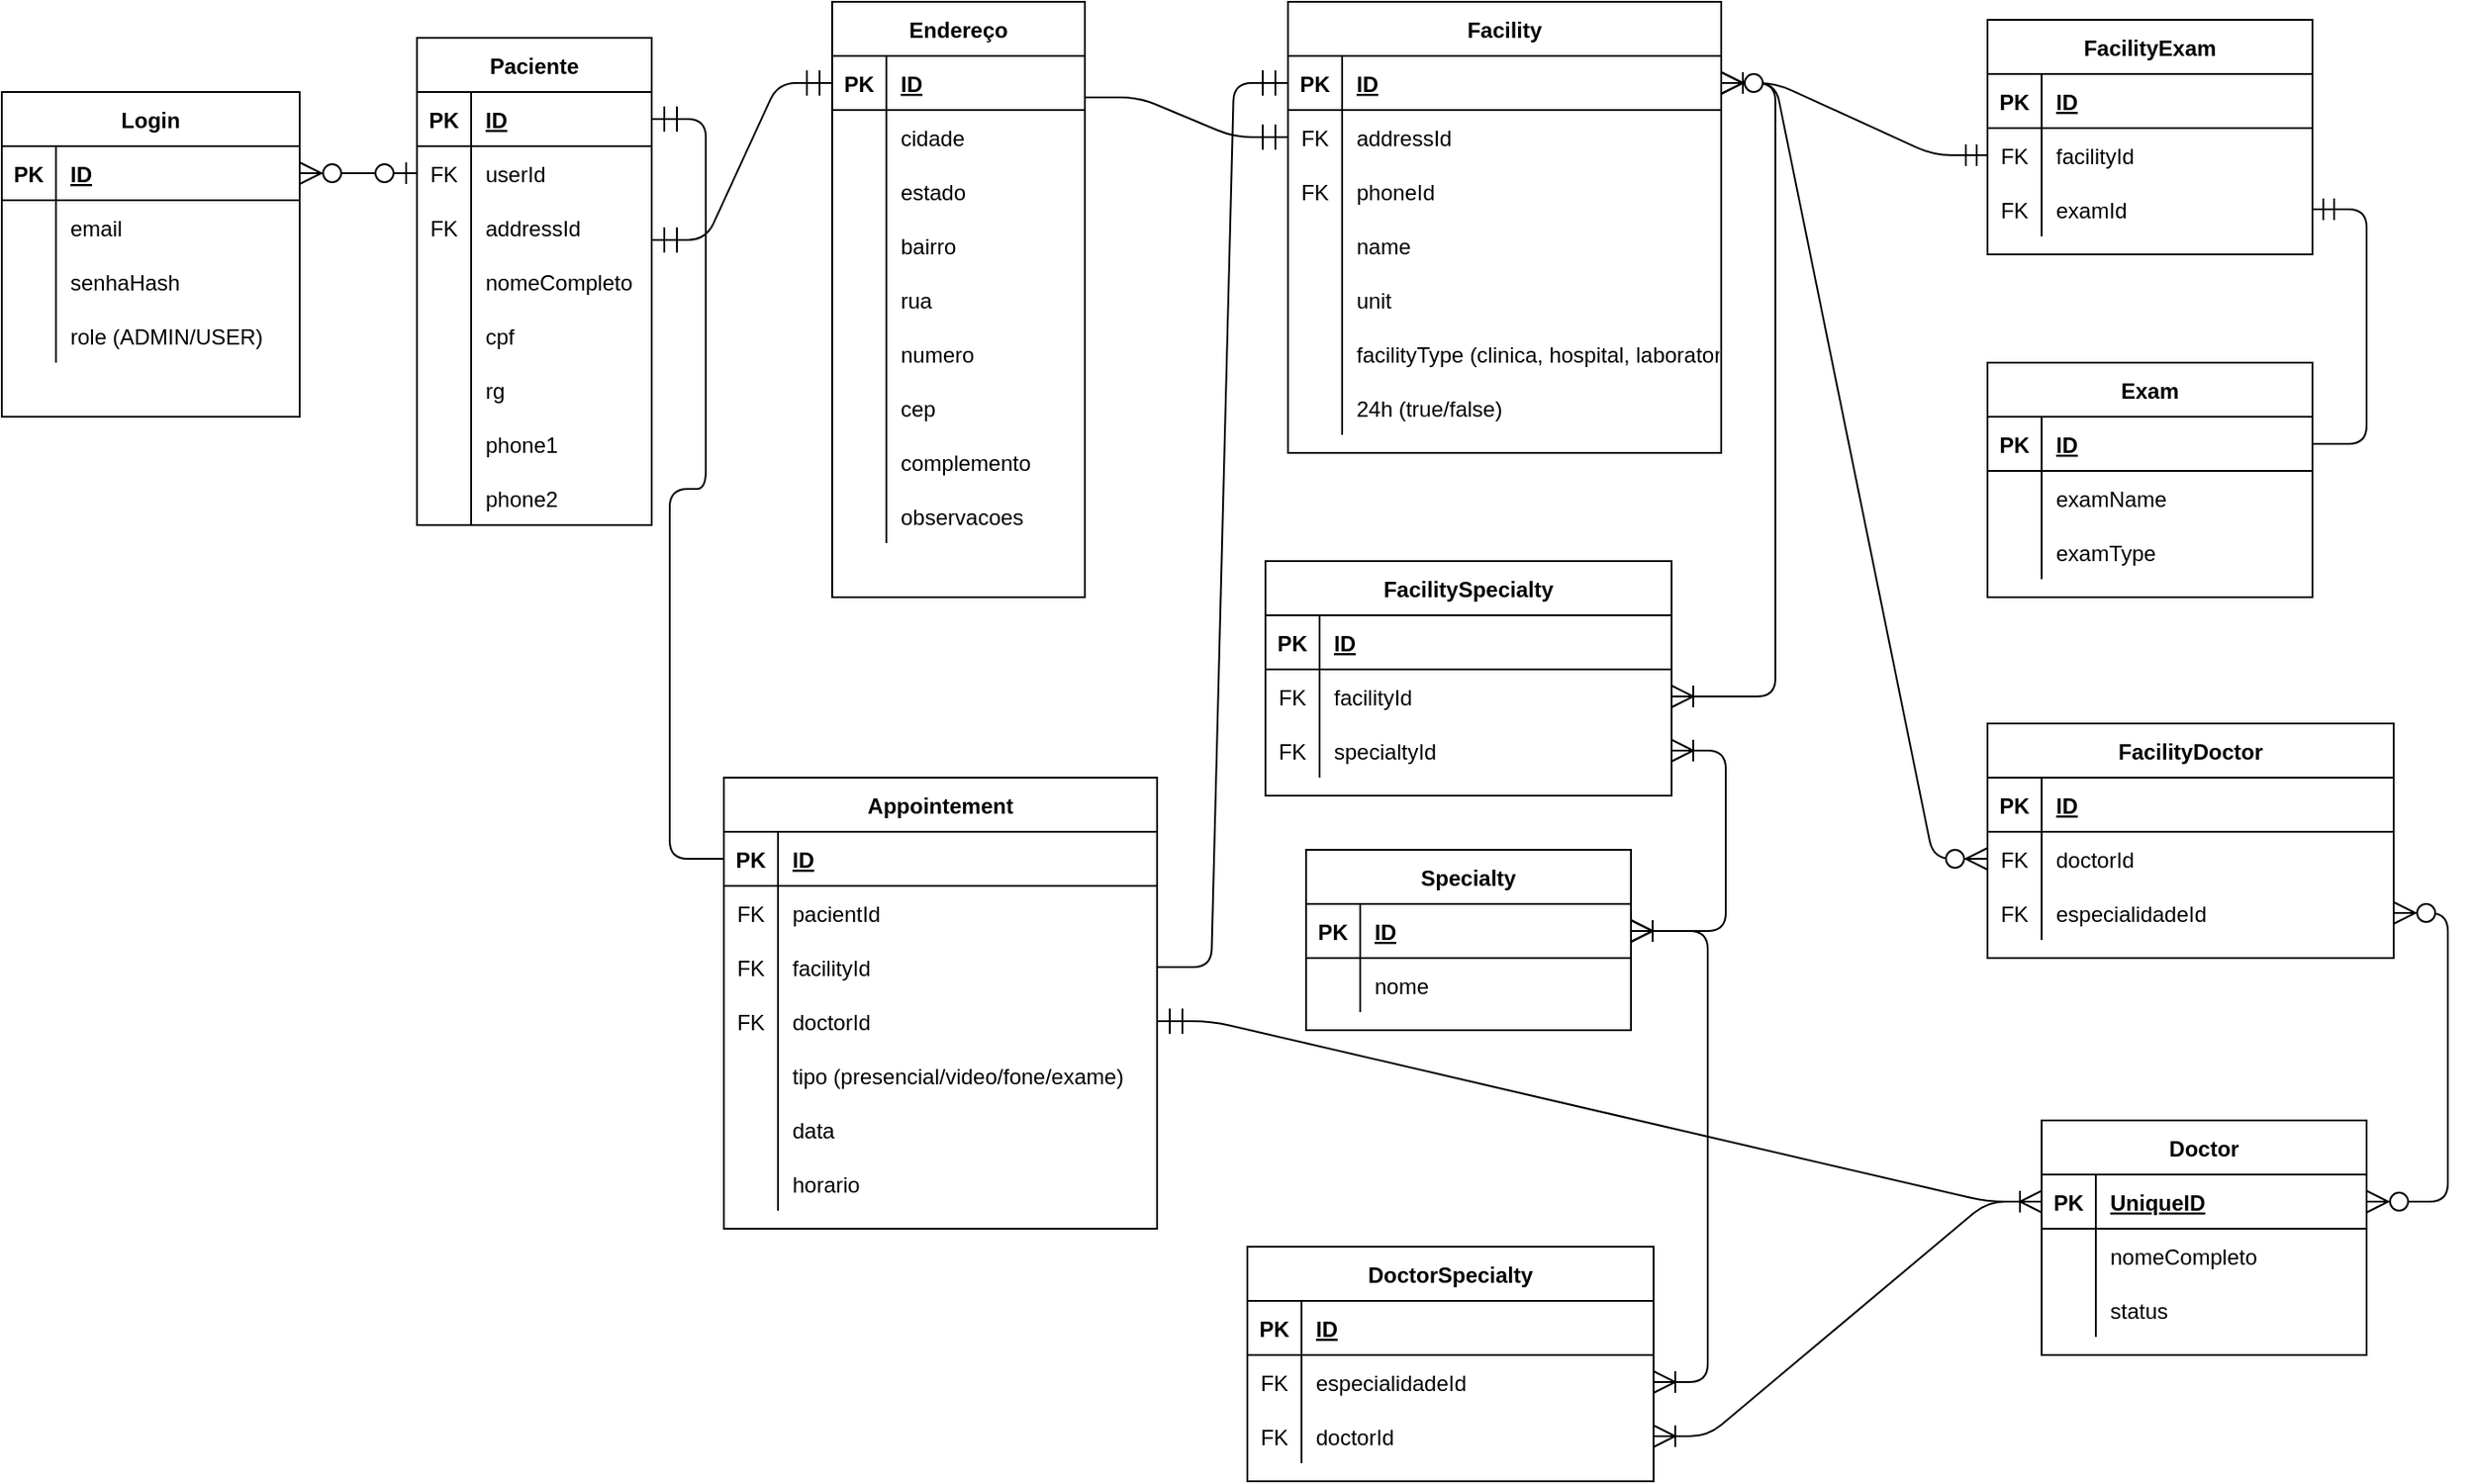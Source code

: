 <mxfile>
    <diagram id="YE4EzRtz5-PmEZP83TY7" name="Page-1">
        <mxGraphModel dx="2636" dy="1068" grid="1" gridSize="10" guides="1" tooltips="1" connect="1" arrows="1" fold="1" page="1" pageScale="1" pageWidth="1100" pageHeight="1700" math="0" shadow="0">
            <root>
                <mxCell id="0"/>
                <mxCell id="1" parent="0"/>
                <mxCell id="517" value="Paciente" style="shape=table;startSize=30;container=1;collapsible=1;childLayout=tableLayout;fixedRows=1;rowLines=0;fontStyle=1;align=center;resizeLast=1;" vertex="1" parent="1">
                    <mxGeometry x="-70" y="70" width="130" height="270" as="geometry"/>
                </mxCell>
                <mxCell id="518" value="" style="shape=partialRectangle;collapsible=0;dropTarget=0;pointerEvents=0;fillColor=none;top=0;left=0;bottom=1;right=0;points=[[0,0.5],[1,0.5]];portConstraint=eastwest;" vertex="1" parent="517">
                    <mxGeometry y="30" width="130" height="30" as="geometry"/>
                </mxCell>
                <mxCell id="519" value="PK" style="shape=partialRectangle;connectable=0;fillColor=none;top=0;left=0;bottom=0;right=0;fontStyle=1;overflow=hidden;" vertex="1" parent="518">
                    <mxGeometry width="30" height="30" as="geometry"/>
                </mxCell>
                <mxCell id="520" value="ID" style="shape=partialRectangle;connectable=0;fillColor=none;top=0;left=0;bottom=0;right=0;align=left;spacingLeft=6;fontStyle=5;overflow=hidden;" vertex="1" parent="518">
                    <mxGeometry x="30" width="100" height="30" as="geometry"/>
                </mxCell>
                <mxCell id="521" value="" style="shape=partialRectangle;collapsible=0;dropTarget=0;pointerEvents=0;fillColor=none;top=0;left=0;bottom=0;right=0;points=[[0,0.5],[1,0.5]];portConstraint=eastwest;" vertex="1" parent="517">
                    <mxGeometry y="60" width="130" height="30" as="geometry"/>
                </mxCell>
                <mxCell id="522" value="FK" style="shape=partialRectangle;connectable=0;fillColor=none;top=0;left=0;bottom=0;right=0;editable=1;overflow=hidden;" vertex="1" parent="521">
                    <mxGeometry width="30" height="30" as="geometry"/>
                </mxCell>
                <mxCell id="523" value="userId" style="shape=partialRectangle;connectable=0;fillColor=none;top=0;left=0;bottom=0;right=0;align=left;spacingLeft=6;overflow=hidden;" vertex="1" parent="521">
                    <mxGeometry x="30" width="100" height="30" as="geometry"/>
                </mxCell>
                <mxCell id="524" value="" style="shape=partialRectangle;collapsible=0;dropTarget=0;pointerEvents=0;fillColor=none;top=0;left=0;bottom=0;right=0;points=[[0,0.5],[1,0.5]];portConstraint=eastwest;" vertex="1" parent="517">
                    <mxGeometry y="90" width="130" height="30" as="geometry"/>
                </mxCell>
                <mxCell id="525" value="FK" style="shape=partialRectangle;connectable=0;fillColor=none;top=0;left=0;bottom=0;right=0;editable=1;overflow=hidden;" vertex="1" parent="524">
                    <mxGeometry width="30" height="30" as="geometry"/>
                </mxCell>
                <mxCell id="526" value="addressId" style="shape=partialRectangle;connectable=0;fillColor=none;top=0;left=0;bottom=0;right=0;align=left;spacingLeft=6;overflow=hidden;" vertex="1" parent="524">
                    <mxGeometry x="30" width="100" height="30" as="geometry"/>
                </mxCell>
                <mxCell id="527" value="" style="shape=partialRectangle;collapsible=0;dropTarget=0;pointerEvents=0;fillColor=none;top=0;left=0;bottom=0;right=0;points=[[0,0.5],[1,0.5]];portConstraint=eastwest;" vertex="1" parent="517">
                    <mxGeometry y="120" width="130" height="30" as="geometry"/>
                </mxCell>
                <mxCell id="528" value="" style="shape=partialRectangle;connectable=0;fillColor=none;top=0;left=0;bottom=0;right=0;editable=1;overflow=hidden;" vertex="1" parent="527">
                    <mxGeometry width="30" height="30" as="geometry"/>
                </mxCell>
                <mxCell id="529" value="nomeCompleto" style="shape=partialRectangle;connectable=0;fillColor=none;top=0;left=0;bottom=0;right=0;align=left;spacingLeft=6;overflow=hidden;" vertex="1" parent="527">
                    <mxGeometry x="30" width="100" height="30" as="geometry"/>
                </mxCell>
                <mxCell id="530" value="" style="shape=partialRectangle;collapsible=0;dropTarget=0;pointerEvents=0;fillColor=none;top=0;left=0;bottom=0;right=0;points=[[0,0.5],[1,0.5]];portConstraint=eastwest;" vertex="1" parent="517">
                    <mxGeometry y="150" width="130" height="30" as="geometry"/>
                </mxCell>
                <mxCell id="531" value="" style="shape=partialRectangle;connectable=0;fillColor=none;top=0;left=0;bottom=0;right=0;editable=1;overflow=hidden;" vertex="1" parent="530">
                    <mxGeometry width="30" height="30" as="geometry"/>
                </mxCell>
                <mxCell id="532" value="cpf" style="shape=partialRectangle;connectable=0;fillColor=none;top=0;left=0;bottom=0;right=0;align=left;spacingLeft=6;overflow=hidden;" vertex="1" parent="530">
                    <mxGeometry x="30" width="100" height="30" as="geometry"/>
                </mxCell>
                <mxCell id="533" value="" style="shape=partialRectangle;collapsible=0;dropTarget=0;pointerEvents=0;fillColor=none;top=0;left=0;bottom=0;right=0;points=[[0,0.5],[1,0.5]];portConstraint=eastwest;" vertex="1" parent="517">
                    <mxGeometry y="180" width="130" height="30" as="geometry"/>
                </mxCell>
                <mxCell id="534" value="" style="shape=partialRectangle;connectable=0;fillColor=none;top=0;left=0;bottom=0;right=0;editable=1;overflow=hidden;" vertex="1" parent="533">
                    <mxGeometry width="30" height="30" as="geometry"/>
                </mxCell>
                <mxCell id="535" value="rg" style="shape=partialRectangle;connectable=0;fillColor=none;top=0;left=0;bottom=0;right=0;align=left;spacingLeft=6;overflow=hidden;" vertex="1" parent="533">
                    <mxGeometry x="30" width="100" height="30" as="geometry"/>
                </mxCell>
                <mxCell id="536" value="" style="shape=partialRectangle;collapsible=0;dropTarget=0;pointerEvents=0;fillColor=none;top=0;left=0;bottom=0;right=0;points=[[0,0.5],[1,0.5]];portConstraint=eastwest;" vertex="1" parent="517">
                    <mxGeometry y="210" width="130" height="30" as="geometry"/>
                </mxCell>
                <mxCell id="537" value="" style="shape=partialRectangle;connectable=0;fillColor=none;top=0;left=0;bottom=0;right=0;editable=1;overflow=hidden;" vertex="1" parent="536">
                    <mxGeometry width="30" height="30" as="geometry"/>
                </mxCell>
                <mxCell id="538" value="phone1" style="shape=partialRectangle;connectable=0;fillColor=none;top=0;left=0;bottom=0;right=0;align=left;spacingLeft=6;overflow=hidden;" vertex="1" parent="536">
                    <mxGeometry x="30" width="100" height="30" as="geometry"/>
                </mxCell>
                <mxCell id="539" value="" style="shape=partialRectangle;collapsible=0;dropTarget=0;pointerEvents=0;fillColor=none;top=0;left=0;bottom=0;right=0;points=[[0,0.5],[1,0.5]];portConstraint=eastwest;" vertex="1" parent="517">
                    <mxGeometry y="240" width="130" height="30" as="geometry"/>
                </mxCell>
                <mxCell id="540" value="" style="shape=partialRectangle;connectable=0;fillColor=none;top=0;left=0;bottom=0;right=0;editable=1;overflow=hidden;" vertex="1" parent="539">
                    <mxGeometry width="30" height="30" as="geometry"/>
                </mxCell>
                <mxCell id="541" value="phone2" style="shape=partialRectangle;connectable=0;fillColor=none;top=0;left=0;bottom=0;right=0;align=left;spacingLeft=6;overflow=hidden;" vertex="1" parent="539">
                    <mxGeometry x="30" width="100" height="30" as="geometry"/>
                </mxCell>
                <mxCell id="542" value="Doctor" style="shape=table;startSize=30;container=1;collapsible=1;childLayout=tableLayout;fixedRows=1;rowLines=0;fontStyle=1;align=center;resizeLast=1;" vertex="1" parent="1">
                    <mxGeometry x="830" y="670" width="180" height="130" as="geometry"/>
                </mxCell>
                <mxCell id="543" value="" style="shape=partialRectangle;collapsible=0;dropTarget=0;pointerEvents=0;fillColor=none;top=0;left=0;bottom=1;right=0;points=[[0,0.5],[1,0.5]];portConstraint=eastwest;" vertex="1" parent="542">
                    <mxGeometry y="30" width="180" height="30" as="geometry"/>
                </mxCell>
                <mxCell id="544" value="PK" style="shape=partialRectangle;connectable=0;fillColor=none;top=0;left=0;bottom=0;right=0;fontStyle=1;overflow=hidden;" vertex="1" parent="543">
                    <mxGeometry width="30" height="30" as="geometry"/>
                </mxCell>
                <mxCell id="545" value="UniqueID" style="shape=partialRectangle;connectable=0;fillColor=none;top=0;left=0;bottom=0;right=0;align=left;spacingLeft=6;fontStyle=5;overflow=hidden;" vertex="1" parent="543">
                    <mxGeometry x="30" width="150" height="30" as="geometry"/>
                </mxCell>
                <mxCell id="546" value="" style="shape=partialRectangle;collapsible=0;dropTarget=0;pointerEvents=0;fillColor=none;top=0;left=0;bottom=0;right=0;points=[[0,0.5],[1,0.5]];portConstraint=eastwest;" vertex="1" parent="542">
                    <mxGeometry y="60" width="180" height="30" as="geometry"/>
                </mxCell>
                <mxCell id="547" value="" style="shape=partialRectangle;connectable=0;fillColor=none;top=0;left=0;bottom=0;right=0;editable=1;overflow=hidden;" vertex="1" parent="546">
                    <mxGeometry width="30" height="30" as="geometry"/>
                </mxCell>
                <mxCell id="548" value="nomeCompleto" style="shape=partialRectangle;connectable=0;fillColor=none;top=0;left=0;bottom=0;right=0;align=left;spacingLeft=6;overflow=hidden;" vertex="1" parent="546">
                    <mxGeometry x="30" width="150" height="30" as="geometry"/>
                </mxCell>
                <mxCell id="549" value="" style="shape=partialRectangle;collapsible=0;dropTarget=0;pointerEvents=0;fillColor=none;top=0;left=0;bottom=0;right=0;points=[[0,0.5],[1,0.5]];portConstraint=eastwest;" vertex="1" parent="542">
                    <mxGeometry y="90" width="180" height="30" as="geometry"/>
                </mxCell>
                <mxCell id="550" value="" style="shape=partialRectangle;connectable=0;fillColor=none;top=0;left=0;bottom=0;right=0;editable=1;overflow=hidden;" vertex="1" parent="549">
                    <mxGeometry width="30" height="30" as="geometry"/>
                </mxCell>
                <mxCell id="551" value="status" style="shape=partialRectangle;connectable=0;fillColor=none;top=0;left=0;bottom=0;right=0;align=left;spacingLeft=6;overflow=hidden;" vertex="1" parent="549">
                    <mxGeometry x="30" width="150" height="30" as="geometry"/>
                </mxCell>
                <mxCell id="552" value="Endereço" style="shape=table;startSize=30;container=1;collapsible=1;childLayout=tableLayout;fixedRows=1;rowLines=0;fontStyle=1;align=center;resizeLast=1;" vertex="1" parent="1">
                    <mxGeometry x="160" y="50" width="140" height="330" as="geometry"/>
                </mxCell>
                <mxCell id="553" value="" style="shape=partialRectangle;collapsible=0;dropTarget=0;pointerEvents=0;fillColor=none;top=0;left=0;bottom=1;right=0;points=[[0,0.5],[1,0.5]];portConstraint=eastwest;" vertex="1" parent="552">
                    <mxGeometry y="30" width="140" height="30" as="geometry"/>
                </mxCell>
                <mxCell id="554" value="PK" style="shape=partialRectangle;connectable=0;fillColor=none;top=0;left=0;bottom=0;right=0;fontStyle=1;overflow=hidden;" vertex="1" parent="553">
                    <mxGeometry width="30" height="30" as="geometry"/>
                </mxCell>
                <mxCell id="555" value="ID" style="shape=partialRectangle;connectable=0;fillColor=none;top=0;left=0;bottom=0;right=0;align=left;spacingLeft=6;fontStyle=5;overflow=hidden;" vertex="1" parent="553">
                    <mxGeometry x="30" width="110" height="30" as="geometry"/>
                </mxCell>
                <mxCell id="556" value="" style="shape=partialRectangle;collapsible=0;dropTarget=0;pointerEvents=0;fillColor=none;top=0;left=0;bottom=0;right=0;points=[[0,0.5],[1,0.5]];portConstraint=eastwest;" vertex="1" parent="552">
                    <mxGeometry y="60" width="140" height="30" as="geometry"/>
                </mxCell>
                <mxCell id="557" value="" style="shape=partialRectangle;connectable=0;fillColor=none;top=0;left=0;bottom=0;right=0;editable=1;overflow=hidden;" vertex="1" parent="556">
                    <mxGeometry width="30" height="30" as="geometry"/>
                </mxCell>
                <mxCell id="558" value="cidade" style="shape=partialRectangle;connectable=0;fillColor=none;top=0;left=0;bottom=0;right=0;align=left;spacingLeft=6;overflow=hidden;" vertex="1" parent="556">
                    <mxGeometry x="30" width="110" height="30" as="geometry"/>
                </mxCell>
                <mxCell id="559" value="" style="shape=partialRectangle;collapsible=0;dropTarget=0;pointerEvents=0;fillColor=none;top=0;left=0;bottom=0;right=0;points=[[0,0.5],[1,0.5]];portConstraint=eastwest;" vertex="1" parent="552">
                    <mxGeometry y="90" width="140" height="30" as="geometry"/>
                </mxCell>
                <mxCell id="560" value="" style="shape=partialRectangle;connectable=0;fillColor=none;top=0;left=0;bottom=0;right=0;editable=1;overflow=hidden;" vertex="1" parent="559">
                    <mxGeometry width="30" height="30" as="geometry"/>
                </mxCell>
                <mxCell id="561" value="estado" style="shape=partialRectangle;connectable=0;fillColor=none;top=0;left=0;bottom=0;right=0;align=left;spacingLeft=6;overflow=hidden;" vertex="1" parent="559">
                    <mxGeometry x="30" width="110" height="30" as="geometry"/>
                </mxCell>
                <mxCell id="562" value="" style="shape=partialRectangle;collapsible=0;dropTarget=0;pointerEvents=0;fillColor=none;top=0;left=0;bottom=0;right=0;points=[[0,0.5],[1,0.5]];portConstraint=eastwest;" vertex="1" parent="552">
                    <mxGeometry y="120" width="140" height="30" as="geometry"/>
                </mxCell>
                <mxCell id="563" value="" style="shape=partialRectangle;connectable=0;fillColor=none;top=0;left=0;bottom=0;right=0;editable=1;overflow=hidden;" vertex="1" parent="562">
                    <mxGeometry width="30" height="30" as="geometry"/>
                </mxCell>
                <mxCell id="564" value="bairro" style="shape=partialRectangle;connectable=0;fillColor=none;top=0;left=0;bottom=0;right=0;align=left;spacingLeft=6;overflow=hidden;" vertex="1" parent="562">
                    <mxGeometry x="30" width="110" height="30" as="geometry"/>
                </mxCell>
                <mxCell id="565" value="" style="shape=partialRectangle;collapsible=0;dropTarget=0;pointerEvents=0;fillColor=none;top=0;left=0;bottom=0;right=0;points=[[0,0.5],[1,0.5]];portConstraint=eastwest;" vertex="1" parent="552">
                    <mxGeometry y="150" width="140" height="30" as="geometry"/>
                </mxCell>
                <mxCell id="566" value="" style="shape=partialRectangle;connectable=0;fillColor=none;top=0;left=0;bottom=0;right=0;editable=1;overflow=hidden;" vertex="1" parent="565">
                    <mxGeometry width="30" height="30" as="geometry"/>
                </mxCell>
                <mxCell id="567" value="rua" style="shape=partialRectangle;connectable=0;fillColor=none;top=0;left=0;bottom=0;right=0;align=left;spacingLeft=6;overflow=hidden;" vertex="1" parent="565">
                    <mxGeometry x="30" width="110" height="30" as="geometry"/>
                </mxCell>
                <mxCell id="568" value="" style="shape=partialRectangle;collapsible=0;dropTarget=0;pointerEvents=0;fillColor=none;top=0;left=0;bottom=0;right=0;points=[[0,0.5],[1,0.5]];portConstraint=eastwest;" vertex="1" parent="552">
                    <mxGeometry y="180" width="140" height="30" as="geometry"/>
                </mxCell>
                <mxCell id="569" value="" style="shape=partialRectangle;connectable=0;fillColor=none;top=0;left=0;bottom=0;right=0;editable=1;overflow=hidden;" vertex="1" parent="568">
                    <mxGeometry width="30" height="30" as="geometry"/>
                </mxCell>
                <mxCell id="570" value="numero" style="shape=partialRectangle;connectable=0;fillColor=none;top=0;left=0;bottom=0;right=0;align=left;spacingLeft=6;overflow=hidden;" vertex="1" parent="568">
                    <mxGeometry x="30" width="110" height="30" as="geometry"/>
                </mxCell>
                <mxCell id="571" value="" style="shape=partialRectangle;collapsible=0;dropTarget=0;pointerEvents=0;fillColor=none;top=0;left=0;bottom=0;right=0;points=[[0,0.5],[1,0.5]];portConstraint=eastwest;" vertex="1" parent="552">
                    <mxGeometry y="210" width="140" height="30" as="geometry"/>
                </mxCell>
                <mxCell id="572" value="" style="shape=partialRectangle;connectable=0;fillColor=none;top=0;left=0;bottom=0;right=0;editable=1;overflow=hidden;" vertex="1" parent="571">
                    <mxGeometry width="30" height="30" as="geometry"/>
                </mxCell>
                <mxCell id="573" value="cep" style="shape=partialRectangle;connectable=0;fillColor=none;top=0;left=0;bottom=0;right=0;align=left;spacingLeft=6;overflow=hidden;" vertex="1" parent="571">
                    <mxGeometry x="30" width="110" height="30" as="geometry"/>
                </mxCell>
                <mxCell id="574" value="" style="shape=partialRectangle;collapsible=0;dropTarget=0;pointerEvents=0;fillColor=none;top=0;left=0;bottom=0;right=0;points=[[0,0.5],[1,0.5]];portConstraint=eastwest;" vertex="1" parent="552">
                    <mxGeometry y="240" width="140" height="30" as="geometry"/>
                </mxCell>
                <mxCell id="575" value="" style="shape=partialRectangle;connectable=0;fillColor=none;top=0;left=0;bottom=0;right=0;editable=1;overflow=hidden;" vertex="1" parent="574">
                    <mxGeometry width="30" height="30" as="geometry"/>
                </mxCell>
                <mxCell id="576" value="complemento" style="shape=partialRectangle;connectable=0;fillColor=none;top=0;left=0;bottom=0;right=0;align=left;spacingLeft=6;overflow=hidden;" vertex="1" parent="574">
                    <mxGeometry x="30" width="110" height="30" as="geometry"/>
                </mxCell>
                <mxCell id="577" value="" style="shape=partialRectangle;collapsible=0;dropTarget=0;pointerEvents=0;fillColor=none;top=0;left=0;bottom=0;right=0;points=[[0,0.5],[1,0.5]];portConstraint=eastwest;" vertex="1" parent="552">
                    <mxGeometry y="270" width="140" height="30" as="geometry"/>
                </mxCell>
                <mxCell id="578" value="" style="shape=partialRectangle;connectable=0;fillColor=none;top=0;left=0;bottom=0;right=0;editable=1;overflow=hidden;" vertex="1" parent="577">
                    <mxGeometry width="30" height="30" as="geometry"/>
                </mxCell>
                <mxCell id="579" value="observacoes" style="shape=partialRectangle;connectable=0;fillColor=none;top=0;left=0;bottom=0;right=0;align=left;spacingLeft=6;overflow=hidden;" vertex="1" parent="577">
                    <mxGeometry x="30" width="110" height="30" as="geometry"/>
                </mxCell>
                <mxCell id="580" value="" style="edgeStyle=entityRelationEdgeStyle;fontSize=12;html=1;endArrow=ERmandOne;startArrow=ERmandOne;jumpSize=8;strokeWidth=1;endSize=12;startSize=12;entryX=0;entryY=0.5;entryDx=0;entryDy=0;exitX=1;exitY=0.733;exitDx=0;exitDy=0;exitPerimeter=0;" edge="1" parent="1" source="524" target="553">
                    <mxGeometry width="100" height="100" relative="1" as="geometry">
                        <mxPoint x="175" y="395" as="sourcePoint"/>
                        <mxPoint x="280.12" y="131.66" as="targetPoint"/>
                    </mxGeometry>
                </mxCell>
                <mxCell id="581" value="Specialty" style="shape=table;startSize=30;container=1;collapsible=1;childLayout=tableLayout;fixedRows=1;rowLines=0;fontStyle=1;align=center;resizeLast=1;" vertex="1" parent="1">
                    <mxGeometry x="422.5" y="520" width="180" height="100" as="geometry"/>
                </mxCell>
                <mxCell id="582" value="" style="shape=partialRectangle;collapsible=0;dropTarget=0;pointerEvents=0;fillColor=none;top=0;left=0;bottom=1;right=0;points=[[0,0.5],[1,0.5]];portConstraint=eastwest;" vertex="1" parent="581">
                    <mxGeometry y="30" width="180" height="30" as="geometry"/>
                </mxCell>
                <mxCell id="583" value="PK" style="shape=partialRectangle;connectable=0;fillColor=none;top=0;left=0;bottom=0;right=0;fontStyle=1;overflow=hidden;" vertex="1" parent="582">
                    <mxGeometry width="30" height="30" as="geometry"/>
                </mxCell>
                <mxCell id="584" value="ID" style="shape=partialRectangle;connectable=0;fillColor=none;top=0;left=0;bottom=0;right=0;align=left;spacingLeft=6;fontStyle=5;overflow=hidden;" vertex="1" parent="582">
                    <mxGeometry x="30" width="150" height="30" as="geometry"/>
                </mxCell>
                <mxCell id="585" value="" style="shape=partialRectangle;collapsible=0;dropTarget=0;pointerEvents=0;fillColor=none;top=0;left=0;bottom=0;right=0;points=[[0,0.5],[1,0.5]];portConstraint=eastwest;" vertex="1" parent="581">
                    <mxGeometry y="60" width="180" height="30" as="geometry"/>
                </mxCell>
                <mxCell id="586" value="" style="shape=partialRectangle;connectable=0;fillColor=none;top=0;left=0;bottom=0;right=0;editable=1;overflow=hidden;" vertex="1" parent="585">
                    <mxGeometry width="30" height="30" as="geometry"/>
                </mxCell>
                <mxCell id="587" value="nome" style="shape=partialRectangle;connectable=0;fillColor=none;top=0;left=0;bottom=0;right=0;align=left;spacingLeft=6;overflow=hidden;" vertex="1" parent="585">
                    <mxGeometry x="30" width="150" height="30" as="geometry"/>
                </mxCell>
                <mxCell id="588" value="Facility" style="shape=table;startSize=30;container=1;collapsible=1;childLayout=tableLayout;fixedRows=1;rowLines=0;fontStyle=1;align=center;resizeLast=1;" vertex="1" parent="1">
                    <mxGeometry x="412.5" y="50" width="240" height="250" as="geometry"/>
                </mxCell>
                <mxCell id="589" value="" style="shape=partialRectangle;collapsible=0;dropTarget=0;pointerEvents=0;fillColor=none;top=0;left=0;bottom=1;right=0;points=[[0,0.5],[1,0.5]];portConstraint=eastwest;" vertex="1" parent="588">
                    <mxGeometry y="30" width="240" height="30" as="geometry"/>
                </mxCell>
                <mxCell id="590" value="PK" style="shape=partialRectangle;connectable=0;fillColor=none;top=0;left=0;bottom=0;right=0;fontStyle=1;overflow=hidden;" vertex="1" parent="589">
                    <mxGeometry width="30" height="30" as="geometry"/>
                </mxCell>
                <mxCell id="591" value="ID" style="shape=partialRectangle;connectable=0;fillColor=none;top=0;left=0;bottom=0;right=0;align=left;spacingLeft=6;fontStyle=5;overflow=hidden;" vertex="1" parent="589">
                    <mxGeometry x="30" width="210" height="30" as="geometry"/>
                </mxCell>
                <mxCell id="592" value="" style="shape=partialRectangle;collapsible=0;dropTarget=0;pointerEvents=0;fillColor=none;top=0;left=0;bottom=0;right=0;points=[[0,0.5],[1,0.5]];portConstraint=eastwest;" vertex="1" parent="588">
                    <mxGeometry y="60" width="240" height="30" as="geometry"/>
                </mxCell>
                <mxCell id="593" value="FK" style="shape=partialRectangle;connectable=0;fillColor=none;top=0;left=0;bottom=0;right=0;editable=1;overflow=hidden;" vertex="1" parent="592">
                    <mxGeometry width="30" height="30" as="geometry"/>
                </mxCell>
                <mxCell id="594" value="addressId" style="shape=partialRectangle;connectable=0;fillColor=none;top=0;left=0;bottom=0;right=0;align=left;spacingLeft=6;overflow=hidden;" vertex="1" parent="592">
                    <mxGeometry x="30" width="210" height="30" as="geometry"/>
                </mxCell>
                <mxCell id="595" value="" style="shape=partialRectangle;collapsible=0;dropTarget=0;pointerEvents=0;fillColor=none;top=0;left=0;bottom=0;right=0;points=[[0,0.5],[1,0.5]];portConstraint=eastwest;" vertex="1" parent="588">
                    <mxGeometry y="90" width="240" height="30" as="geometry"/>
                </mxCell>
                <mxCell id="596" value="FK" style="shape=partialRectangle;connectable=0;fillColor=none;top=0;left=0;bottom=0;right=0;editable=1;overflow=hidden;" vertex="1" parent="595">
                    <mxGeometry width="30" height="30" as="geometry"/>
                </mxCell>
                <mxCell id="597" value="phoneId" style="shape=partialRectangle;connectable=0;fillColor=none;top=0;left=0;bottom=0;right=0;align=left;spacingLeft=6;overflow=hidden;" vertex="1" parent="595">
                    <mxGeometry x="30" width="210" height="30" as="geometry"/>
                </mxCell>
                <mxCell id="598" value="" style="shape=partialRectangle;collapsible=0;dropTarget=0;pointerEvents=0;fillColor=none;top=0;left=0;bottom=0;right=0;points=[[0,0.5],[1,0.5]];portConstraint=eastwest;" vertex="1" parent="588">
                    <mxGeometry y="120" width="240" height="30" as="geometry"/>
                </mxCell>
                <mxCell id="599" value="" style="shape=partialRectangle;connectable=0;fillColor=none;top=0;left=0;bottom=0;right=0;editable=1;overflow=hidden;" vertex="1" parent="598">
                    <mxGeometry width="30" height="30" as="geometry"/>
                </mxCell>
                <mxCell id="600" value="name" style="shape=partialRectangle;connectable=0;fillColor=none;top=0;left=0;bottom=0;right=0;align=left;spacingLeft=6;overflow=hidden;" vertex="1" parent="598">
                    <mxGeometry x="30" width="210" height="30" as="geometry"/>
                </mxCell>
                <mxCell id="601" value="" style="shape=partialRectangle;collapsible=0;dropTarget=0;pointerEvents=0;fillColor=none;top=0;left=0;bottom=0;right=0;points=[[0,0.5],[1,0.5]];portConstraint=eastwest;" vertex="1" parent="588">
                    <mxGeometry y="150" width="240" height="30" as="geometry"/>
                </mxCell>
                <mxCell id="602" value="" style="shape=partialRectangle;connectable=0;fillColor=none;top=0;left=0;bottom=0;right=0;editable=1;overflow=hidden;" vertex="1" parent="601">
                    <mxGeometry width="30" height="30" as="geometry"/>
                </mxCell>
                <mxCell id="603" value="unit" style="shape=partialRectangle;connectable=0;fillColor=none;top=0;left=0;bottom=0;right=0;align=left;spacingLeft=6;overflow=hidden;" vertex="1" parent="601">
                    <mxGeometry x="30" width="210" height="30" as="geometry"/>
                </mxCell>
                <mxCell id="604" value="" style="shape=partialRectangle;collapsible=0;dropTarget=0;pointerEvents=0;fillColor=none;top=0;left=0;bottom=0;right=0;points=[[0,0.5],[1,0.5]];portConstraint=eastwest;" vertex="1" parent="588">
                    <mxGeometry y="180" width="240" height="30" as="geometry"/>
                </mxCell>
                <mxCell id="605" value="" style="shape=partialRectangle;connectable=0;fillColor=none;top=0;left=0;bottom=0;right=0;editable=1;overflow=hidden;" vertex="1" parent="604">
                    <mxGeometry width="30" height="30" as="geometry"/>
                </mxCell>
                <mxCell id="606" value="facilityType (clinica, hospital, laboratorio)" style="shape=partialRectangle;connectable=0;fillColor=none;top=0;left=0;bottom=0;right=0;align=left;spacingLeft=6;overflow=hidden;" vertex="1" parent="604">
                    <mxGeometry x="30" width="210" height="30" as="geometry"/>
                </mxCell>
                <mxCell id="607" value="" style="shape=partialRectangle;collapsible=0;dropTarget=0;pointerEvents=0;fillColor=none;top=0;left=0;bottom=0;right=0;points=[[0,0.5],[1,0.5]];portConstraint=eastwest;" vertex="1" parent="588">
                    <mxGeometry y="210" width="240" height="30" as="geometry"/>
                </mxCell>
                <mxCell id="608" value="" style="shape=partialRectangle;connectable=0;fillColor=none;top=0;left=0;bottom=0;right=0;editable=1;overflow=hidden;" vertex="1" parent="607">
                    <mxGeometry width="30" height="30" as="geometry"/>
                </mxCell>
                <mxCell id="609" value="24h (true/false)" style="shape=partialRectangle;connectable=0;fillColor=none;top=0;left=0;bottom=0;right=0;align=left;spacingLeft=6;overflow=hidden;" vertex="1" parent="607">
                    <mxGeometry x="30" width="210" height="30" as="geometry"/>
                </mxCell>
                <mxCell id="610" value="Appointement" style="shape=table;startSize=30;container=1;collapsible=1;childLayout=tableLayout;fixedRows=1;rowLines=0;fontStyle=1;align=center;resizeLast=1;" vertex="1" parent="1">
                    <mxGeometry x="100" y="480" width="240" height="250" as="geometry"/>
                </mxCell>
                <mxCell id="611" value="" style="shape=partialRectangle;collapsible=0;dropTarget=0;pointerEvents=0;fillColor=none;top=0;left=0;bottom=1;right=0;points=[[0,0.5],[1,0.5]];portConstraint=eastwest;" vertex="1" parent="610">
                    <mxGeometry y="30" width="240" height="30" as="geometry"/>
                </mxCell>
                <mxCell id="612" value="PK" style="shape=partialRectangle;connectable=0;fillColor=none;top=0;left=0;bottom=0;right=0;fontStyle=1;overflow=hidden;" vertex="1" parent="611">
                    <mxGeometry width="30" height="30" as="geometry"/>
                </mxCell>
                <mxCell id="613" value="ID" style="shape=partialRectangle;connectable=0;fillColor=none;top=0;left=0;bottom=0;right=0;align=left;spacingLeft=6;fontStyle=5;overflow=hidden;" vertex="1" parent="611">
                    <mxGeometry x="30" width="210" height="30" as="geometry"/>
                </mxCell>
                <mxCell id="614" value="" style="shape=partialRectangle;collapsible=0;dropTarget=0;pointerEvents=0;fillColor=none;top=0;left=0;bottom=0;right=0;points=[[0,0.5],[1,0.5]];portConstraint=eastwest;" vertex="1" parent="610">
                    <mxGeometry y="60" width="240" height="30" as="geometry"/>
                </mxCell>
                <mxCell id="615" value="FK" style="shape=partialRectangle;connectable=0;fillColor=none;top=0;left=0;bottom=0;right=0;editable=1;overflow=hidden;" vertex="1" parent="614">
                    <mxGeometry width="30" height="30" as="geometry"/>
                </mxCell>
                <mxCell id="616" value="pacientId" style="shape=partialRectangle;connectable=0;fillColor=none;top=0;left=0;bottom=0;right=0;align=left;spacingLeft=6;overflow=hidden;" vertex="1" parent="614">
                    <mxGeometry x="30" width="210" height="30" as="geometry"/>
                </mxCell>
                <mxCell id="617" value="" style="shape=partialRectangle;collapsible=0;dropTarget=0;pointerEvents=0;fillColor=none;top=0;left=0;bottom=0;right=0;points=[[0,0.5],[1,0.5]];portConstraint=eastwest;" vertex="1" parent="610">
                    <mxGeometry y="90" width="240" height="30" as="geometry"/>
                </mxCell>
                <mxCell id="618" value="FK" style="shape=partialRectangle;connectable=0;fillColor=none;top=0;left=0;bottom=0;right=0;editable=1;overflow=hidden;" vertex="1" parent="617">
                    <mxGeometry width="30" height="30" as="geometry"/>
                </mxCell>
                <mxCell id="619" value="facilityId" style="shape=partialRectangle;connectable=0;fillColor=none;top=0;left=0;bottom=0;right=0;align=left;spacingLeft=6;overflow=hidden;" vertex="1" parent="617">
                    <mxGeometry x="30" width="210" height="30" as="geometry"/>
                </mxCell>
                <mxCell id="620" value="" style="shape=partialRectangle;collapsible=0;dropTarget=0;pointerEvents=0;fillColor=none;top=0;left=0;bottom=0;right=0;points=[[0,0.5],[1,0.5]];portConstraint=eastwest;" vertex="1" parent="610">
                    <mxGeometry y="120" width="240" height="30" as="geometry"/>
                </mxCell>
                <mxCell id="621" value="FK" style="shape=partialRectangle;connectable=0;fillColor=none;top=0;left=0;bottom=0;right=0;editable=1;overflow=hidden;" vertex="1" parent="620">
                    <mxGeometry width="30" height="30" as="geometry"/>
                </mxCell>
                <mxCell id="622" value="doctorId" style="shape=partialRectangle;connectable=0;fillColor=none;top=0;left=0;bottom=0;right=0;align=left;spacingLeft=6;overflow=hidden;" vertex="1" parent="620">
                    <mxGeometry x="30" width="210" height="30" as="geometry"/>
                </mxCell>
                <mxCell id="623" value="" style="shape=partialRectangle;collapsible=0;dropTarget=0;pointerEvents=0;fillColor=none;top=0;left=0;bottom=0;right=0;points=[[0,0.5],[1,0.5]];portConstraint=eastwest;" vertex="1" parent="610">
                    <mxGeometry y="150" width="240" height="30" as="geometry"/>
                </mxCell>
                <mxCell id="624" value="" style="shape=partialRectangle;connectable=0;fillColor=none;top=0;left=0;bottom=0;right=0;editable=1;overflow=hidden;" vertex="1" parent="623">
                    <mxGeometry width="30" height="30" as="geometry"/>
                </mxCell>
                <mxCell id="625" value="tipo (presencial/video/fone/exame)" style="shape=partialRectangle;connectable=0;fillColor=none;top=0;left=0;bottom=0;right=0;align=left;spacingLeft=6;overflow=hidden;" vertex="1" parent="623">
                    <mxGeometry x="30" width="210" height="30" as="geometry"/>
                </mxCell>
                <mxCell id="626" value="" style="shape=partialRectangle;collapsible=0;dropTarget=0;pointerEvents=0;fillColor=none;top=0;left=0;bottom=0;right=0;points=[[0,0.5],[1,0.5]];portConstraint=eastwest;" vertex="1" parent="610">
                    <mxGeometry y="180" width="240" height="30" as="geometry"/>
                </mxCell>
                <mxCell id="627" value="" style="shape=partialRectangle;connectable=0;fillColor=none;top=0;left=0;bottom=0;right=0;editable=1;overflow=hidden;" vertex="1" parent="626">
                    <mxGeometry width="30" height="30" as="geometry"/>
                </mxCell>
                <mxCell id="628" value="data" style="shape=partialRectangle;connectable=0;fillColor=none;top=0;left=0;bottom=0;right=0;align=left;spacingLeft=6;overflow=hidden;" vertex="1" parent="626">
                    <mxGeometry x="30" width="210" height="30" as="geometry"/>
                </mxCell>
                <mxCell id="629" value="" style="shape=partialRectangle;collapsible=0;dropTarget=0;pointerEvents=0;fillColor=none;top=0;left=0;bottom=0;right=0;points=[[0,0.5],[1,0.5]];portConstraint=eastwest;" vertex="1" parent="610">
                    <mxGeometry y="210" width="240" height="30" as="geometry"/>
                </mxCell>
                <mxCell id="630" value="" style="shape=partialRectangle;connectable=0;fillColor=none;top=0;left=0;bottom=0;right=0;editable=1;overflow=hidden;" vertex="1" parent="629">
                    <mxGeometry width="30" height="30" as="geometry"/>
                </mxCell>
                <mxCell id="631" value="horario" style="shape=partialRectangle;connectable=0;fillColor=none;top=0;left=0;bottom=0;right=0;align=left;spacingLeft=6;overflow=hidden;" vertex="1" parent="629">
                    <mxGeometry x="30" width="210" height="30" as="geometry"/>
                </mxCell>
                <mxCell id="632" value="" style="edgeStyle=entityRelationEdgeStyle;fontSize=12;html=1;endArrow=ERmandOne;startSize=12;endSize=12;strokeWidth=1;exitX=1;exitY=0.5;exitDx=0;exitDy=0;" edge="1" parent="1" source="617" target="589">
                    <mxGeometry width="100" height="100" relative="1" as="geometry">
                        <mxPoint x="350" y="610" as="sourcePoint"/>
                        <mxPoint x="610" y="450" as="targetPoint"/>
                    </mxGeometry>
                </mxCell>
                <mxCell id="633" value="" style="edgeStyle=entityRelationEdgeStyle;fontSize=12;html=1;endArrow=ERmandOne;startSize=12;endSize=12;strokeWidth=1;" edge="1" parent="1" source="611" target="518">
                    <mxGeometry width="100" height="100" relative="1" as="geometry">
                        <mxPoint x="-50" y="590" as="sourcePoint"/>
                        <mxPoint x="-60" y="115" as="targetPoint"/>
                    </mxGeometry>
                </mxCell>
                <mxCell id="634" value="" style="edgeStyle=entityRelationEdgeStyle;fontSize=12;html=1;endArrow=ERmandOne;startSize=12;endSize=12;strokeWidth=1;" edge="1" parent="1" source="543" target="620">
                    <mxGeometry width="100" height="100" relative="1" as="geometry">
                        <mxPoint x="150" y="850" as="sourcePoint"/>
                        <mxPoint x="90" y="400" as="targetPoint"/>
                    </mxGeometry>
                </mxCell>
                <mxCell id="635" value="Login" style="shape=table;startSize=30;container=1;collapsible=1;childLayout=tableLayout;fixedRows=1;rowLines=0;fontStyle=1;align=center;resizeLast=1;" vertex="1" parent="1">
                    <mxGeometry x="-300" y="100" width="165" height="180" as="geometry"/>
                </mxCell>
                <mxCell id="636" value="" style="shape=partialRectangle;collapsible=0;dropTarget=0;pointerEvents=0;fillColor=none;top=0;left=0;bottom=1;right=0;points=[[0,0.5],[1,0.5]];portConstraint=eastwest;" vertex="1" parent="635">
                    <mxGeometry y="30" width="165" height="30" as="geometry"/>
                </mxCell>
                <mxCell id="637" value="PK" style="shape=partialRectangle;connectable=0;fillColor=none;top=0;left=0;bottom=0;right=0;fontStyle=1;overflow=hidden;" vertex="1" parent="636">
                    <mxGeometry width="30" height="30" as="geometry"/>
                </mxCell>
                <mxCell id="638" value="ID" style="shape=partialRectangle;connectable=0;fillColor=none;top=0;left=0;bottom=0;right=0;align=left;spacingLeft=6;fontStyle=5;overflow=hidden;" vertex="1" parent="636">
                    <mxGeometry x="30" width="135" height="30" as="geometry"/>
                </mxCell>
                <mxCell id="639" value="" style="shape=partialRectangle;collapsible=0;dropTarget=0;pointerEvents=0;fillColor=none;top=0;left=0;bottom=0;right=0;points=[[0,0.5],[1,0.5]];portConstraint=eastwest;" vertex="1" parent="635">
                    <mxGeometry y="60" width="165" height="30" as="geometry"/>
                </mxCell>
                <mxCell id="640" value="" style="shape=partialRectangle;connectable=0;fillColor=none;top=0;left=0;bottom=0;right=0;editable=1;overflow=hidden;" vertex="1" parent="639">
                    <mxGeometry width="30" height="30" as="geometry"/>
                </mxCell>
                <mxCell id="641" value="email" style="shape=partialRectangle;connectable=0;fillColor=none;top=0;left=0;bottom=0;right=0;align=left;spacingLeft=6;overflow=hidden;" vertex="1" parent="639">
                    <mxGeometry x="30" width="135" height="30" as="geometry"/>
                </mxCell>
                <mxCell id="642" value="" style="shape=partialRectangle;collapsible=0;dropTarget=0;pointerEvents=0;fillColor=none;top=0;left=0;bottom=0;right=0;points=[[0,0.5],[1,0.5]];portConstraint=eastwest;" vertex="1" parent="635">
                    <mxGeometry y="90" width="165" height="30" as="geometry"/>
                </mxCell>
                <mxCell id="643" value="" style="shape=partialRectangle;connectable=0;fillColor=none;top=0;left=0;bottom=0;right=0;editable=1;overflow=hidden;" vertex="1" parent="642">
                    <mxGeometry width="30" height="30" as="geometry"/>
                </mxCell>
                <mxCell id="644" value="senhaHash" style="shape=partialRectangle;connectable=0;fillColor=none;top=0;left=0;bottom=0;right=0;align=left;spacingLeft=6;overflow=hidden;" vertex="1" parent="642">
                    <mxGeometry x="30" width="135" height="30" as="geometry"/>
                </mxCell>
                <mxCell id="645" value="" style="shape=partialRectangle;collapsible=0;dropTarget=0;pointerEvents=0;fillColor=none;top=0;left=0;bottom=0;right=0;points=[[0,0.5],[1,0.5]];portConstraint=eastwest;" vertex="1" parent="635">
                    <mxGeometry y="120" width="165" height="30" as="geometry"/>
                </mxCell>
                <mxCell id="646" value="" style="shape=partialRectangle;connectable=0;fillColor=none;top=0;left=0;bottom=0;right=0;editable=1;overflow=hidden;" vertex="1" parent="645">
                    <mxGeometry width="30" height="30" as="geometry"/>
                </mxCell>
                <mxCell id="647" value="role (ADMIN/USER)" style="shape=partialRectangle;connectable=0;fillColor=none;top=0;left=0;bottom=0;right=0;align=left;spacingLeft=6;overflow=hidden;" vertex="1" parent="645">
                    <mxGeometry x="30" width="135" height="30" as="geometry"/>
                </mxCell>
                <mxCell id="648" value="" style="edgeStyle=entityRelationEdgeStyle;fontSize=12;html=1;endArrow=ERmandOne;startSize=12;endSize=12;strokeWidth=1;exitX=1;exitY=0.767;exitDx=0;exitDy=0;exitPerimeter=0;" edge="1" parent="1" source="553" target="592">
                    <mxGeometry width="100" height="100" relative="1" as="geometry">
                        <mxPoint x="670" y="80" as="sourcePoint"/>
                        <mxPoint x="730" y="120" as="targetPoint"/>
                    </mxGeometry>
                </mxCell>
                <mxCell id="649" value="" style="edgeStyle=entityRelationEdgeStyle;fontSize=12;html=1;endArrow=ERzeroToMany;startArrow=ERzeroToOne;strokeWidth=1;jumpSize=7;endSize=10;startSize=10;entryX=1;entryY=0.5;entryDx=0;entryDy=0;exitX=0;exitY=0.5;exitDx=0;exitDy=0;" edge="1" parent="1" source="521" target="636">
                    <mxGeometry width="100" height="100" relative="1" as="geometry">
                        <mxPoint x="-10" y="372" as="sourcePoint"/>
                        <mxPoint x="-125" y="145" as="targetPoint"/>
                    </mxGeometry>
                </mxCell>
                <mxCell id="650" value="FacilitySpecialty" style="shape=table;startSize=30;container=1;collapsible=1;childLayout=tableLayout;fixedRows=1;rowLines=0;fontStyle=1;align=center;resizeLast=1;" vertex="1" parent="1">
                    <mxGeometry x="400" y="360" width="225" height="130" as="geometry"/>
                </mxCell>
                <mxCell id="651" value="" style="shape=partialRectangle;collapsible=0;dropTarget=0;pointerEvents=0;fillColor=none;top=0;left=0;bottom=1;right=0;points=[[0,0.5],[1,0.5]];portConstraint=eastwest;" vertex="1" parent="650">
                    <mxGeometry y="30" width="225" height="30" as="geometry"/>
                </mxCell>
                <mxCell id="652" value="PK" style="shape=partialRectangle;connectable=0;fillColor=none;top=0;left=0;bottom=0;right=0;fontStyle=1;overflow=hidden;" vertex="1" parent="651">
                    <mxGeometry width="30" height="30" as="geometry"/>
                </mxCell>
                <mxCell id="653" value="ID" style="shape=partialRectangle;connectable=0;fillColor=none;top=0;left=0;bottom=0;right=0;align=left;spacingLeft=6;fontStyle=5;overflow=hidden;" vertex="1" parent="651">
                    <mxGeometry x="30" width="195" height="30" as="geometry"/>
                </mxCell>
                <mxCell id="654" value="" style="shape=partialRectangle;collapsible=0;dropTarget=0;pointerEvents=0;fillColor=none;top=0;left=0;bottom=0;right=0;points=[[0,0.5],[1,0.5]];portConstraint=eastwest;" vertex="1" parent="650">
                    <mxGeometry y="60" width="225" height="30" as="geometry"/>
                </mxCell>
                <mxCell id="655" value="FK" style="shape=partialRectangle;connectable=0;fillColor=none;top=0;left=0;bottom=0;right=0;editable=1;overflow=hidden;" vertex="1" parent="654">
                    <mxGeometry width="30" height="30" as="geometry"/>
                </mxCell>
                <mxCell id="656" value="facilityId" style="shape=partialRectangle;connectable=0;fillColor=none;top=0;left=0;bottom=0;right=0;align=left;spacingLeft=6;overflow=hidden;" vertex="1" parent="654">
                    <mxGeometry x="30" width="195" height="30" as="geometry"/>
                </mxCell>
                <mxCell id="657" value="" style="shape=partialRectangle;collapsible=0;dropTarget=0;pointerEvents=0;fillColor=none;top=0;left=0;bottom=0;right=0;points=[[0,0.5],[1,0.5]];portConstraint=eastwest;" vertex="1" parent="650">
                    <mxGeometry y="90" width="225" height="30" as="geometry"/>
                </mxCell>
                <mxCell id="658" value="FK" style="shape=partialRectangle;connectable=0;fillColor=none;top=0;left=0;bottom=0;right=0;editable=1;overflow=hidden;" vertex="1" parent="657">
                    <mxGeometry width="30" height="30" as="geometry"/>
                </mxCell>
                <mxCell id="659" value="specialtyId" style="shape=partialRectangle;connectable=0;fillColor=none;top=0;left=0;bottom=0;right=0;align=left;spacingLeft=6;overflow=hidden;" vertex="1" parent="657">
                    <mxGeometry x="30" width="195" height="30" as="geometry"/>
                </mxCell>
                <mxCell id="660" value="DoctorSpecialty" style="shape=table;startSize=30;container=1;collapsible=1;childLayout=tableLayout;fixedRows=1;rowLines=0;fontStyle=1;align=center;resizeLast=1;" vertex="1" parent="1">
                    <mxGeometry x="390" y="740" width="225" height="130" as="geometry"/>
                </mxCell>
                <mxCell id="661" value="" style="shape=partialRectangle;collapsible=0;dropTarget=0;pointerEvents=0;fillColor=none;top=0;left=0;bottom=1;right=0;points=[[0,0.5],[1,0.5]];portConstraint=eastwest;" vertex="1" parent="660">
                    <mxGeometry y="30" width="225" height="30" as="geometry"/>
                </mxCell>
                <mxCell id="662" value="PK" style="shape=partialRectangle;connectable=0;fillColor=none;top=0;left=0;bottom=0;right=0;fontStyle=1;overflow=hidden;" vertex="1" parent="661">
                    <mxGeometry width="30" height="30" as="geometry"/>
                </mxCell>
                <mxCell id="663" value="ID" style="shape=partialRectangle;connectable=0;fillColor=none;top=0;left=0;bottom=0;right=0;align=left;spacingLeft=6;fontStyle=5;overflow=hidden;" vertex="1" parent="661">
                    <mxGeometry x="30" width="195" height="30" as="geometry"/>
                </mxCell>
                <mxCell id="664" value="" style="shape=partialRectangle;collapsible=0;dropTarget=0;pointerEvents=0;fillColor=none;top=0;left=0;bottom=0;right=0;points=[[0,0.5],[1,0.5]];portConstraint=eastwest;" vertex="1" parent="660">
                    <mxGeometry y="60" width="225" height="30" as="geometry"/>
                </mxCell>
                <mxCell id="665" value="FK" style="shape=partialRectangle;connectable=0;fillColor=none;top=0;left=0;bottom=0;right=0;editable=1;overflow=hidden;" vertex="1" parent="664">
                    <mxGeometry width="30" height="30" as="geometry"/>
                </mxCell>
                <mxCell id="666" value="especialidadeId" style="shape=partialRectangle;connectable=0;fillColor=none;top=0;left=0;bottom=0;right=0;align=left;spacingLeft=6;overflow=hidden;" vertex="1" parent="664">
                    <mxGeometry x="30" width="195" height="30" as="geometry"/>
                </mxCell>
                <mxCell id="667" value="" style="shape=partialRectangle;collapsible=0;dropTarget=0;pointerEvents=0;fillColor=none;top=0;left=0;bottom=0;right=0;points=[[0,0.5],[1,0.5]];portConstraint=eastwest;" vertex="1" parent="660">
                    <mxGeometry y="90" width="225" height="30" as="geometry"/>
                </mxCell>
                <mxCell id="668" value="FK" style="shape=partialRectangle;connectable=0;fillColor=none;top=0;left=0;bottom=0;right=0;editable=1;overflow=hidden;" vertex="1" parent="667">
                    <mxGeometry width="30" height="30" as="geometry"/>
                </mxCell>
                <mxCell id="669" value="doctorId" style="shape=partialRectangle;connectable=0;fillColor=none;top=0;left=0;bottom=0;right=0;align=left;spacingLeft=6;overflow=hidden;" vertex="1" parent="667">
                    <mxGeometry x="30" width="195" height="30" as="geometry"/>
                </mxCell>
                <mxCell id="670" value="" style="edgeStyle=entityRelationEdgeStyle;fontSize=12;html=1;endArrow=ERoneToMany;startArrow=ERoneToMany;startSize=10;endSize=10;strokeWidth=1;sketch=0;" edge="1" parent="1" source="654" target="589">
                    <mxGeometry width="100" height="100" relative="1" as="geometry">
                        <mxPoint x="-10" y="50" as="sourcePoint"/>
                        <mxPoint x="390" y="515" as="targetPoint"/>
                    </mxGeometry>
                </mxCell>
                <mxCell id="671" value="" style="edgeStyle=entityRelationEdgeStyle;fontSize=12;html=1;endArrow=ERoneToMany;startArrow=ERoneToMany;startSize=10;endSize=10;strokeWidth=1;sketch=0;" edge="1" parent="1" source="657" target="582">
                    <mxGeometry width="100" height="100" relative="1" as="geometry">
                        <mxPoint x="655" y="455" as="sourcePoint"/>
                        <mxPoint x="750" y="620" as="targetPoint"/>
                    </mxGeometry>
                </mxCell>
                <mxCell id="672" value="" style="edgeStyle=entityRelationEdgeStyle;fontSize=12;html=1;endArrow=ERoneToMany;startArrow=ERoneToMany;startSize=10;endSize=10;strokeWidth=1;sketch=0;" edge="1" parent="1" source="667" target="543">
                    <mxGeometry width="100" height="100" relative="1" as="geometry">
                        <mxPoint x="649.95" y="621.01" as="sourcePoint"/>
                        <mxPoint x="850" y="200" as="targetPoint"/>
                    </mxGeometry>
                </mxCell>
                <mxCell id="673" value="" style="edgeStyle=entityRelationEdgeStyle;fontSize=12;html=1;endArrow=ERoneToMany;startArrow=ERoneToMany;startSize=10;endSize=10;strokeWidth=1;sketch=0;" edge="1" parent="1" source="664" target="582">
                    <mxGeometry width="100" height="100" relative="1" as="geometry">
                        <mxPoint x="670.0" y="591.01" as="sourcePoint"/>
                        <mxPoint x="620" y="640" as="targetPoint"/>
                    </mxGeometry>
                </mxCell>
                <mxCell id="674" value="Exam" style="shape=table;startSize=30;container=1;collapsible=1;childLayout=tableLayout;fixedRows=1;rowLines=0;fontStyle=1;align=center;resizeLast=1;" vertex="1" parent="1">
                    <mxGeometry x="800" y="250" width="180" height="130" as="geometry"/>
                </mxCell>
                <mxCell id="675" value="" style="shape=partialRectangle;collapsible=0;dropTarget=0;pointerEvents=0;fillColor=none;top=0;left=0;bottom=1;right=0;points=[[0,0.5],[1,0.5]];portConstraint=eastwest;" vertex="1" parent="674">
                    <mxGeometry y="30" width="180" height="30" as="geometry"/>
                </mxCell>
                <mxCell id="676" value="PK" style="shape=partialRectangle;connectable=0;fillColor=none;top=0;left=0;bottom=0;right=0;fontStyle=1;overflow=hidden;" vertex="1" parent="675">
                    <mxGeometry width="30" height="30" as="geometry"/>
                </mxCell>
                <mxCell id="677" value="ID" style="shape=partialRectangle;connectable=0;fillColor=none;top=0;left=0;bottom=0;right=0;align=left;spacingLeft=6;fontStyle=5;overflow=hidden;" vertex="1" parent="675">
                    <mxGeometry x="30" width="150" height="30" as="geometry"/>
                </mxCell>
                <mxCell id="678" value="" style="shape=partialRectangle;collapsible=0;dropTarget=0;pointerEvents=0;fillColor=none;top=0;left=0;bottom=0;right=0;points=[[0,0.5],[1,0.5]];portConstraint=eastwest;" vertex="1" parent="674">
                    <mxGeometry y="60" width="180" height="30" as="geometry"/>
                </mxCell>
                <mxCell id="679" value="" style="shape=partialRectangle;connectable=0;fillColor=none;top=0;left=0;bottom=0;right=0;editable=1;overflow=hidden;" vertex="1" parent="678">
                    <mxGeometry width="30" height="30" as="geometry"/>
                </mxCell>
                <mxCell id="680" value="examName" style="shape=partialRectangle;connectable=0;fillColor=none;top=0;left=0;bottom=0;right=0;align=left;spacingLeft=6;overflow=hidden;" vertex="1" parent="678">
                    <mxGeometry x="30" width="150" height="30" as="geometry"/>
                </mxCell>
                <mxCell id="681" value="" style="shape=partialRectangle;collapsible=0;dropTarget=0;pointerEvents=0;fillColor=none;top=0;left=0;bottom=0;right=0;points=[[0,0.5],[1,0.5]];portConstraint=eastwest;" vertex="1" parent="674">
                    <mxGeometry y="90" width="180" height="30" as="geometry"/>
                </mxCell>
                <mxCell id="682" value="" style="shape=partialRectangle;connectable=0;fillColor=none;top=0;left=0;bottom=0;right=0;editable=1;overflow=hidden;" vertex="1" parent="681">
                    <mxGeometry width="30" height="30" as="geometry"/>
                </mxCell>
                <mxCell id="683" value="examType" style="shape=partialRectangle;connectable=0;fillColor=none;top=0;left=0;bottom=0;right=0;align=left;spacingLeft=6;overflow=hidden;" vertex="1" parent="681">
                    <mxGeometry x="30" width="150" height="30" as="geometry"/>
                </mxCell>
                <mxCell id="684" value="FacilityExam" style="shape=table;startSize=30;container=1;collapsible=1;childLayout=tableLayout;fixedRows=1;rowLines=0;fontStyle=1;align=center;resizeLast=1;" vertex="1" parent="1">
                    <mxGeometry x="800" y="60" width="180" height="130" as="geometry"/>
                </mxCell>
                <mxCell id="685" value="" style="shape=partialRectangle;collapsible=0;dropTarget=0;pointerEvents=0;fillColor=none;top=0;left=0;bottom=1;right=0;points=[[0,0.5],[1,0.5]];portConstraint=eastwest;" vertex="1" parent="684">
                    <mxGeometry y="30" width="180" height="30" as="geometry"/>
                </mxCell>
                <mxCell id="686" value="PK" style="shape=partialRectangle;connectable=0;fillColor=none;top=0;left=0;bottom=0;right=0;fontStyle=1;overflow=hidden;" vertex="1" parent="685">
                    <mxGeometry width="30" height="30" as="geometry"/>
                </mxCell>
                <mxCell id="687" value="ID" style="shape=partialRectangle;connectable=0;fillColor=none;top=0;left=0;bottom=0;right=0;align=left;spacingLeft=6;fontStyle=5;overflow=hidden;" vertex="1" parent="685">
                    <mxGeometry x="30" width="150" height="30" as="geometry"/>
                </mxCell>
                <mxCell id="688" value="" style="shape=partialRectangle;collapsible=0;dropTarget=0;pointerEvents=0;fillColor=none;top=0;left=0;bottom=0;right=0;points=[[0,0.5],[1,0.5]];portConstraint=eastwest;" vertex="1" parent="684">
                    <mxGeometry y="60" width="180" height="30" as="geometry"/>
                </mxCell>
                <mxCell id="689" value="FK" style="shape=partialRectangle;connectable=0;fillColor=none;top=0;left=0;bottom=0;right=0;editable=1;overflow=hidden;" vertex="1" parent="688">
                    <mxGeometry width="30" height="30" as="geometry"/>
                </mxCell>
                <mxCell id="690" value="facilityId" style="shape=partialRectangle;connectable=0;fillColor=none;top=0;left=0;bottom=0;right=0;align=left;spacingLeft=6;overflow=hidden;" vertex="1" parent="688">
                    <mxGeometry x="30" width="150" height="30" as="geometry"/>
                </mxCell>
                <mxCell id="691" value="" style="shape=partialRectangle;collapsible=0;dropTarget=0;pointerEvents=0;fillColor=none;top=0;left=0;bottom=0;right=0;points=[[0,0.5],[1,0.5]];portConstraint=eastwest;" vertex="1" parent="684">
                    <mxGeometry y="90" width="180" height="30" as="geometry"/>
                </mxCell>
                <mxCell id="692" value="FK" style="shape=partialRectangle;connectable=0;fillColor=none;top=0;left=0;bottom=0;right=0;editable=1;overflow=hidden;" vertex="1" parent="691">
                    <mxGeometry width="30" height="30" as="geometry"/>
                </mxCell>
                <mxCell id="693" value="examId" style="shape=partialRectangle;connectable=0;fillColor=none;top=0;left=0;bottom=0;right=0;align=left;spacingLeft=6;overflow=hidden;" vertex="1" parent="691">
                    <mxGeometry x="30" width="150" height="30" as="geometry"/>
                </mxCell>
                <mxCell id="694" value="" style="edgeStyle=entityRelationEdgeStyle;fontSize=12;html=1;endArrow=ERmandOne;startSize=10;endSize=10;strokeWidth=1;exitX=1;exitY=0.5;exitDx=0;exitDy=0;" edge="1" parent="1" source="589" target="688">
                    <mxGeometry width="100" height="100" relative="1" as="geometry">
                        <mxPoint x="720" y="90" as="sourcePoint"/>
                        <mxPoint x="820" y="-10" as="targetPoint"/>
                    </mxGeometry>
                </mxCell>
                <mxCell id="695" value="" style="edgeStyle=entityRelationEdgeStyle;fontSize=12;html=1;endArrow=ERmandOne;startSize=10;endSize=10;strokeWidth=1;" edge="1" parent="1" source="675" target="691">
                    <mxGeometry width="100" height="100" relative="1" as="geometry">
                        <mxPoint x="1040" y="240" as="sourcePoint"/>
                        <mxPoint x="797.5" y="450" as="targetPoint"/>
                    </mxGeometry>
                </mxCell>
                <mxCell id="696" value="FacilityDoctor" style="shape=table;startSize=30;container=1;collapsible=1;childLayout=tableLayout;fixedRows=1;rowLines=0;fontStyle=1;align=center;resizeLast=1;" vertex="1" parent="1">
                    <mxGeometry x="800" y="450" width="225" height="130" as="geometry"/>
                </mxCell>
                <mxCell id="697" value="" style="shape=partialRectangle;collapsible=0;dropTarget=0;pointerEvents=0;fillColor=none;top=0;left=0;bottom=1;right=0;points=[[0,0.5],[1,0.5]];portConstraint=eastwest;" vertex="1" parent="696">
                    <mxGeometry y="30" width="225" height="30" as="geometry"/>
                </mxCell>
                <mxCell id="698" value="PK" style="shape=partialRectangle;connectable=0;fillColor=none;top=0;left=0;bottom=0;right=0;fontStyle=1;overflow=hidden;" vertex="1" parent="697">
                    <mxGeometry width="30" height="30" as="geometry"/>
                </mxCell>
                <mxCell id="699" value="ID" style="shape=partialRectangle;connectable=0;fillColor=none;top=0;left=0;bottom=0;right=0;align=left;spacingLeft=6;fontStyle=5;overflow=hidden;" vertex="1" parent="697">
                    <mxGeometry x="30" width="195" height="30" as="geometry"/>
                </mxCell>
                <mxCell id="700" value="" style="shape=partialRectangle;collapsible=0;dropTarget=0;pointerEvents=0;fillColor=none;top=0;left=0;bottom=0;right=0;points=[[0,0.5],[1,0.5]];portConstraint=eastwest;" vertex="1" parent="696">
                    <mxGeometry y="60" width="225" height="30" as="geometry"/>
                </mxCell>
                <mxCell id="701" value="FK" style="shape=partialRectangle;connectable=0;fillColor=none;top=0;left=0;bottom=0;right=0;editable=1;overflow=hidden;" vertex="1" parent="700">
                    <mxGeometry width="30" height="30" as="geometry"/>
                </mxCell>
                <mxCell id="702" value="doctorId" style="shape=partialRectangle;connectable=0;fillColor=none;top=0;left=0;bottom=0;right=0;align=left;spacingLeft=6;overflow=hidden;" vertex="1" parent="700">
                    <mxGeometry x="30" width="195" height="30" as="geometry"/>
                </mxCell>
                <mxCell id="703" value="" style="shape=partialRectangle;collapsible=0;dropTarget=0;pointerEvents=0;fillColor=none;top=0;left=0;bottom=0;right=0;points=[[0,0.5],[1,0.5]];portConstraint=eastwest;" vertex="1" parent="696">
                    <mxGeometry y="90" width="225" height="30" as="geometry"/>
                </mxCell>
                <mxCell id="704" value="FK" style="shape=partialRectangle;connectable=0;fillColor=none;top=0;left=0;bottom=0;right=0;editable=1;overflow=hidden;" vertex="1" parent="703">
                    <mxGeometry width="30" height="30" as="geometry"/>
                </mxCell>
                <mxCell id="705" value="especialidadeId" style="shape=partialRectangle;connectable=0;fillColor=none;top=0;left=0;bottom=0;right=0;align=left;spacingLeft=6;overflow=hidden;" vertex="1" parent="703">
                    <mxGeometry x="30" width="195" height="30" as="geometry"/>
                </mxCell>
                <mxCell id="706" value="" style="edgeStyle=entityRelationEdgeStyle;fontSize=12;html=1;endArrow=ERzeroToMany;endFill=1;startArrow=ERzeroToMany;startSize=10;endSize=10;strokeWidth=1;exitX=1;exitY=0.5;exitDx=0;exitDy=0;" edge="1" parent="1" source="589" target="700">
                    <mxGeometry width="100" height="100" relative="1" as="geometry">
                        <mxPoint x="470" y="750" as="sourcePoint"/>
                        <mxPoint x="520" y="920" as="targetPoint"/>
                    </mxGeometry>
                </mxCell>
                <mxCell id="707" value="" style="edgeStyle=entityRelationEdgeStyle;fontSize=12;html=1;endArrow=ERzeroToMany;endFill=1;startArrow=ERzeroToMany;startSize=10;endSize=10;strokeWidth=1;" edge="1" parent="1" source="543" target="703">
                    <mxGeometry width="100" height="100" relative="1" as="geometry">
                        <mxPoint x="1070" y="700" as="sourcePoint"/>
                        <mxPoint x="780" y="985" as="targetPoint"/>
                    </mxGeometry>
                </mxCell>
            </root>
        </mxGraphModel>
    </diagram>
</mxfile>
